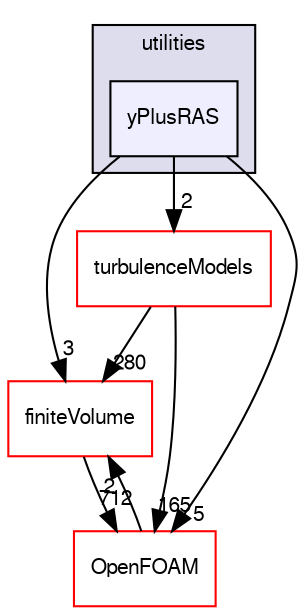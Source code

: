 digraph "src/postProcessing/functionObjects/utilities/yPlusRAS" {
  bgcolor=transparent;
  compound=true
  node [ fontsize="10", fontname="FreeSans"];
  edge [ labelfontsize="10", labelfontname="FreeSans"];
  subgraph clusterdir_5fa51d5799d140e0f60107297bff2985 {
    graph [ bgcolor="#ddddee", pencolor="black", label="utilities" fontname="FreeSans", fontsize="10", URL="dir_5fa51d5799d140e0f60107297bff2985.html"]
  dir_f00677a00fd428aacd10b47b1da80010 [shape=box, label="yPlusRAS", style="filled", fillcolor="#eeeeff", pencolor="black", URL="dir_f00677a00fd428aacd10b47b1da80010.html"];
  }
  dir_9bd15774b555cf7259a6fa18f99fe99b [shape=box label="finiteVolume" color="red" URL="dir_9bd15774b555cf7259a6fa18f99fe99b.html"];
  dir_604b7f26b18c71c10608664ec90f1bf2 [shape=box label="turbulenceModels" color="red" URL="dir_604b7f26b18c71c10608664ec90f1bf2.html"];
  dir_c5473ff19b20e6ec4dfe5c310b3778a8 [shape=box label="OpenFOAM" color="red" URL="dir_c5473ff19b20e6ec4dfe5c310b3778a8.html"];
  dir_9bd15774b555cf7259a6fa18f99fe99b->dir_c5473ff19b20e6ec4dfe5c310b3778a8 [headlabel="712", labeldistance=1.5 headhref="dir_000749_001732.html"];
  dir_604b7f26b18c71c10608664ec90f1bf2->dir_9bd15774b555cf7259a6fa18f99fe99b [headlabel="280", labeldistance=1.5 headhref="dir_000594_000749.html"];
  dir_604b7f26b18c71c10608664ec90f1bf2->dir_c5473ff19b20e6ec4dfe5c310b3778a8 [headlabel="165", labeldistance=1.5 headhref="dir_000594_001732.html"];
  dir_f00677a00fd428aacd10b47b1da80010->dir_9bd15774b555cf7259a6fa18f99fe99b [headlabel="3", labeldistance=1.5 headhref="dir_002350_000749.html"];
  dir_f00677a00fd428aacd10b47b1da80010->dir_604b7f26b18c71c10608664ec90f1bf2 [headlabel="2", labeldistance=1.5 headhref="dir_002350_000594.html"];
  dir_f00677a00fd428aacd10b47b1da80010->dir_c5473ff19b20e6ec4dfe5c310b3778a8 [headlabel="5", labeldistance=1.5 headhref="dir_002350_001732.html"];
  dir_c5473ff19b20e6ec4dfe5c310b3778a8->dir_9bd15774b555cf7259a6fa18f99fe99b [headlabel="2", labeldistance=1.5 headhref="dir_001732_000749.html"];
}
